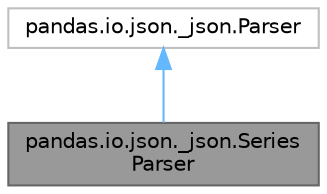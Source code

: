 digraph "pandas.io.json._json.SeriesParser"
{
 // LATEX_PDF_SIZE
  bgcolor="transparent";
  edge [fontname=Helvetica,fontsize=10,labelfontname=Helvetica,labelfontsize=10];
  node [fontname=Helvetica,fontsize=10,shape=box,height=0.2,width=0.4];
  Node1 [id="Node000001",label="pandas.io.json._json.Series\lParser",height=0.2,width=0.4,color="gray40", fillcolor="grey60", style="filled", fontcolor="black",tooltip=" "];
  Node2 -> Node1 [id="edge1_Node000001_Node000002",dir="back",color="steelblue1",style="solid",tooltip=" "];
  Node2 [id="Node000002",label="pandas.io.json._json.Parser",height=0.2,width=0.4,color="grey75", fillcolor="white", style="filled",URL="$df/d16/classpandas_1_1io_1_1json_1_1__json_1_1Parser.html",tooltip=" "];
}

